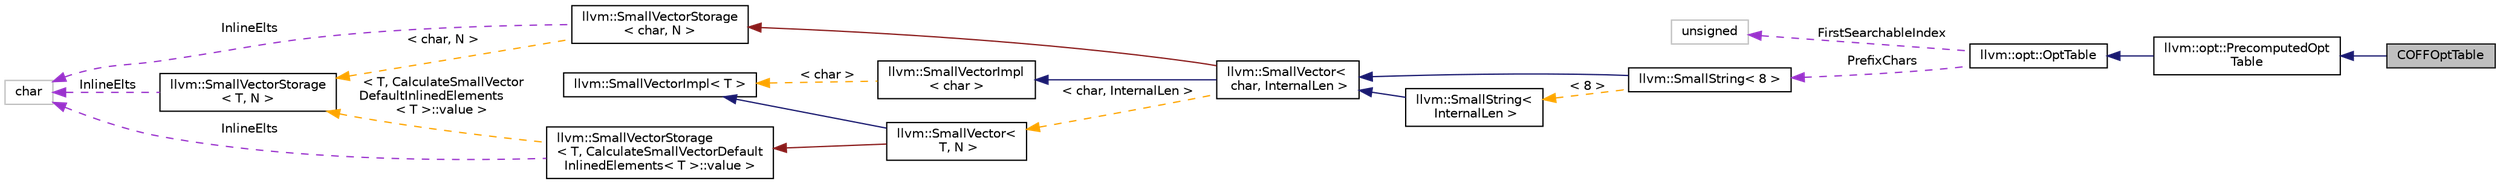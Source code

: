 digraph "COFFOptTable"
{
 // LATEX_PDF_SIZE
  bgcolor="transparent";
  edge [fontname="Helvetica",fontsize="10",labelfontname="Helvetica",labelfontsize="10"];
  node [fontname="Helvetica",fontsize="10",shape=record];
  rankdir="LR";
  Node1 [label="COFFOptTable",height=0.2,width=0.4,color="black", fillcolor="grey75", style="filled", fontcolor="black",tooltip=" "];
  Node2 -> Node1 [dir="back",color="midnightblue",fontsize="10",style="solid",fontname="Helvetica"];
  Node2 [label="llvm::opt::PrecomputedOpt\lTable",height=0.2,width=0.4,color="black",URL="$classllvm_1_1opt_1_1PrecomputedOptTable.html",tooltip=" "];
  Node3 -> Node2 [dir="back",color="midnightblue",fontsize="10",style="solid",fontname="Helvetica"];
  Node3 [label="llvm::opt::OptTable",height=0.2,width=0.4,color="black",URL="$classllvm_1_1opt_1_1OptTable.html",tooltip="Provide access to the Option info table."];
  Node4 -> Node3 [dir="back",color="darkorchid3",fontsize="10",style="dashed",label=" FirstSearchableIndex" ,fontname="Helvetica"];
  Node4 [label="unsigned",height=0.2,width=0.4,color="grey75",tooltip=" "];
  Node5 -> Node3 [dir="back",color="darkorchid3",fontsize="10",style="dashed",label=" PrefixChars" ,fontname="Helvetica"];
  Node5 [label="llvm::SmallString\< 8 \>",height=0.2,width=0.4,color="black",URL="$classllvm_1_1SmallString.html",tooltip=" "];
  Node6 -> Node5 [dir="back",color="midnightblue",fontsize="10",style="solid",fontname="Helvetica"];
  Node6 [label="llvm::SmallVector\<\l char, InternalLen \>",height=0.2,width=0.4,color="black",URL="$classllvm_1_1SmallVector.html",tooltip=" "];
  Node7 -> Node6 [dir="back",color="midnightblue",fontsize="10",style="solid",fontname="Helvetica"];
  Node7 [label="llvm::SmallVectorImpl\l\< char \>",height=0.2,width=0.4,color="black",URL="$classllvm_1_1SmallVectorImpl.html",tooltip=" "];
  Node8 -> Node7 [dir="back",color="orange",fontsize="10",style="dashed",label=" \< char \>" ,fontname="Helvetica"];
  Node8 [label="llvm::SmallVectorImpl\< T \>",height=0.2,width=0.4,color="black",URL="$classllvm_1_1SmallVectorImpl.html",tooltip="This class consists of common code factored out of the SmallVector class to reduce code duplication b..."];
  Node9 -> Node6 [dir="back",color="firebrick4",fontsize="10",style="solid",fontname="Helvetica"];
  Node9 [label="llvm::SmallVectorStorage\l\< char, N \>",height=0.2,width=0.4,color="black",URL="$structllvm_1_1SmallVectorStorage.html",tooltip=" "];
  Node10 -> Node9 [dir="back",color="darkorchid3",fontsize="10",style="dashed",label=" InlineElts" ,fontname="Helvetica"];
  Node10 [label="char",height=0.2,width=0.4,color="grey75",tooltip=" "];
  Node11 -> Node9 [dir="back",color="orange",fontsize="10",style="dashed",label=" \< char, N \>" ,fontname="Helvetica"];
  Node11 [label="llvm::SmallVectorStorage\l\< T, N \>",height=0.2,width=0.4,color="black",URL="$structllvm_1_1SmallVectorStorage.html",tooltip="Storage for the SmallVector elements."];
  Node10 -> Node11 [dir="back",color="darkorchid3",fontsize="10",style="dashed",label=" InlineElts" ,fontname="Helvetica"];
  Node12 -> Node6 [dir="back",color="orange",fontsize="10",style="dashed",label=" \< char, InternalLen \>" ,fontname="Helvetica"];
  Node12 [label="llvm::SmallVector\<\l T, N \>",height=0.2,width=0.4,color="black",URL="$classllvm_1_1SmallVector.html",tooltip="This is a 'vector' (really, a variable-sized array), optimized for the case when the array is small."];
  Node8 -> Node12 [dir="back",color="midnightblue",fontsize="10",style="solid",fontname="Helvetica"];
  Node13 -> Node12 [dir="back",color="firebrick4",fontsize="10",style="solid",fontname="Helvetica"];
  Node13 [label="llvm::SmallVectorStorage\l\< T, CalculateSmallVectorDefault\lInlinedElements\< T \>::value \>",height=0.2,width=0.4,color="black",URL="$structllvm_1_1SmallVectorStorage.html",tooltip=" "];
  Node10 -> Node13 [dir="back",color="darkorchid3",fontsize="10",style="dashed",label=" InlineElts" ,fontname="Helvetica"];
  Node11 -> Node13 [dir="back",color="orange",fontsize="10",style="dashed",label=" \< T, CalculateSmallVector\lDefaultInlinedElements\l\< T \>::value \>" ,fontname="Helvetica"];
  Node14 -> Node5 [dir="back",color="orange",fontsize="10",style="dashed",label=" \< 8 \>" ,fontname="Helvetica"];
  Node14 [label="llvm::SmallString\<\l InternalLen \>",height=0.2,width=0.4,color="black",URL="$classllvm_1_1SmallString.html",tooltip="SmallString - A SmallString is just a SmallVector with methods and accessors that make it work better..."];
  Node6 -> Node14 [dir="back",color="midnightblue",fontsize="10",style="solid",fontname="Helvetica"];
}
